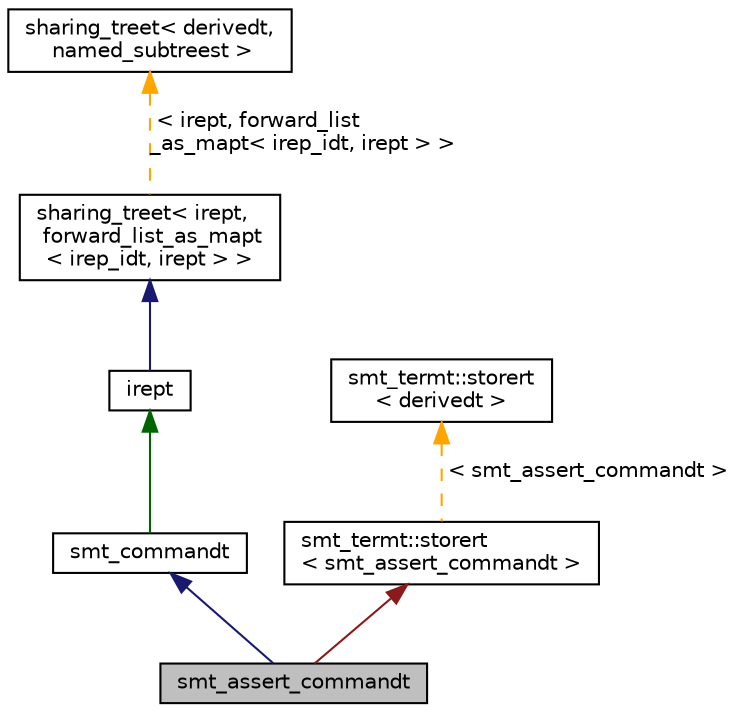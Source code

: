 digraph "smt_assert_commandt"
{
 // LATEX_PDF_SIZE
  bgcolor="transparent";
  edge [fontname="Helvetica",fontsize="10",labelfontname="Helvetica",labelfontsize="10"];
  node [fontname="Helvetica",fontsize="10",shape=record];
  Node1 [label="smt_assert_commandt",height=0.2,width=0.4,color="black", fillcolor="grey75", style="filled", fontcolor="black",tooltip=" "];
  Node2 -> Node1 [dir="back",color="midnightblue",fontsize="10",style="solid",fontname="Helvetica"];
  Node2 [label="smt_commandt",height=0.2,width=0.4,color="black",URL="$classsmt__commandt.html",tooltip=" "];
  Node3 -> Node2 [dir="back",color="darkgreen",fontsize="10",style="solid",fontname="Helvetica"];
  Node3 [label="irept",height=0.2,width=0.4,color="black",URL="$classirept.html",tooltip="There are a large number of kinds of tree structured or tree-like data in CPROVER."];
  Node4 -> Node3 [dir="back",color="midnightblue",fontsize="10",style="solid",fontname="Helvetica"];
  Node4 [label="sharing_treet\< irept,\l forward_list_as_mapt\l\< irep_idt, irept \> \>",height=0.2,width=0.4,color="black",URL="$classsharing__treet.html",tooltip=" "];
  Node5 -> Node4 [dir="back",color="orange",fontsize="10",style="dashed",label=" \< irept, forward_list\l_as_mapt\< irep_idt, irept \> \>" ,fontname="Helvetica"];
  Node5 [label="sharing_treet\< derivedt,\l named_subtreest \>",height=0.2,width=0.4,color="black",URL="$classsharing__treet.html",tooltip="Base class for tree-like data structures with sharing."];
  Node6 -> Node1 [dir="back",color="firebrick4",fontsize="10",style="solid",fontname="Helvetica"];
  Node6 [label="smt_termt::storert\l\< smt_assert_commandt \>",height=0.2,width=0.4,color="black",URL="$classsmt__termt_1_1storert.html",tooltip=" "];
  Node7 -> Node6 [dir="back",color="orange",fontsize="10",style="dashed",label=" \< smt_assert_commandt \>" ,fontname="Helvetica"];
  Node7 [label="smt_termt::storert\l\< derivedt \>",height=0.2,width=0.4,color="black",URL="$classsmt__termt_1_1storert.html",tooltip="Class for adding the ability to up and down cast smt_termt to and from irept."];
}
